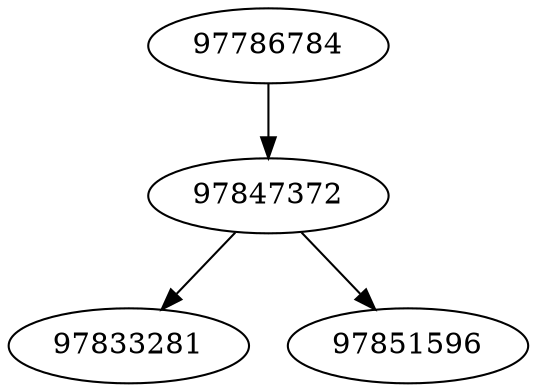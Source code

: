strict digraph  {
97786784;
97833281;
97851596;
97847372;
97786784 -> 97847372;
97847372 -> 97851596;
97847372 -> 97833281;
}
